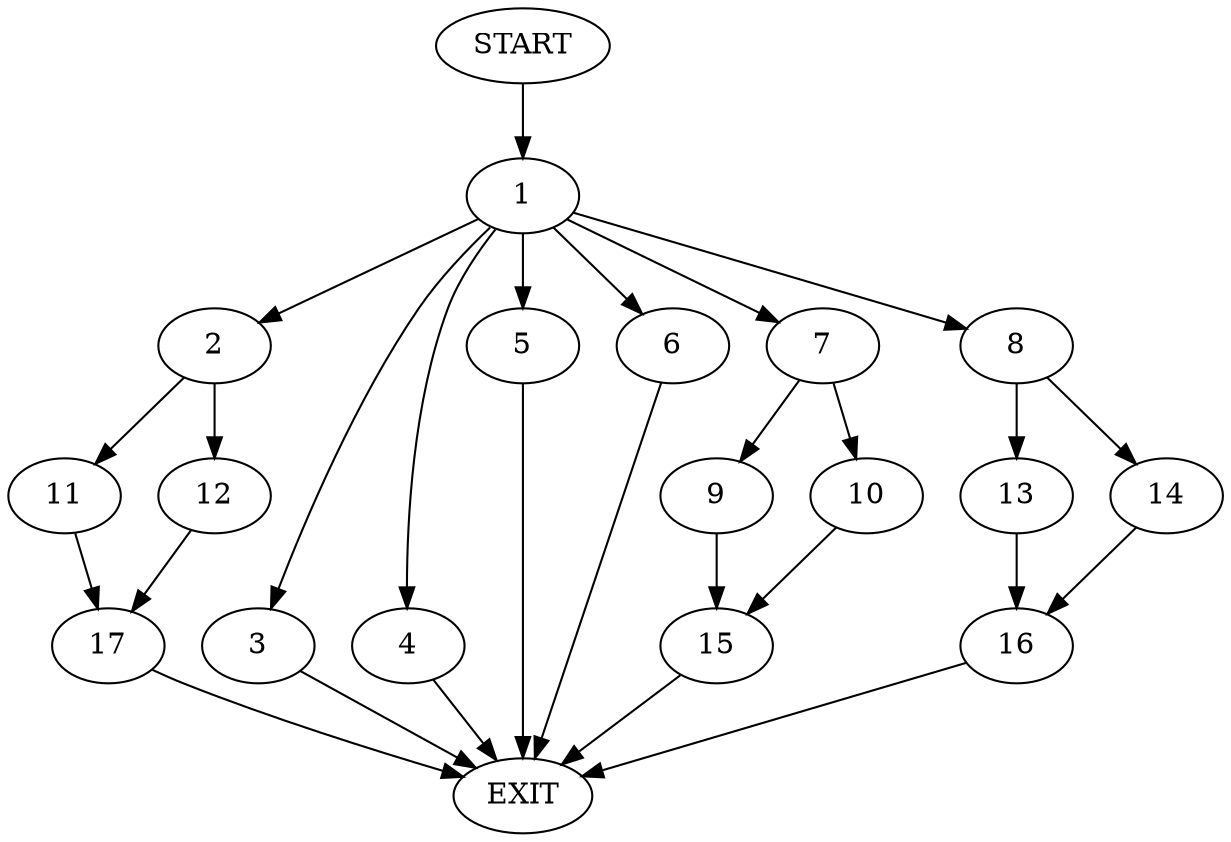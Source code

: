 digraph {
0 [label="START"]
18 [label="EXIT"]
0 -> 1
1 -> 2
1 -> 3
1 -> 4
1 -> 5
1 -> 6
1 -> 7
1 -> 8
7 -> 9
7 -> 10
4 -> 18
6 -> 18
2 -> 11
2 -> 12
3 -> 18
8 -> 13
8 -> 14
5 -> 18
10 -> 15
9 -> 15
15 -> 18
14 -> 16
13 -> 16
16 -> 18
11 -> 17
12 -> 17
17 -> 18
}
